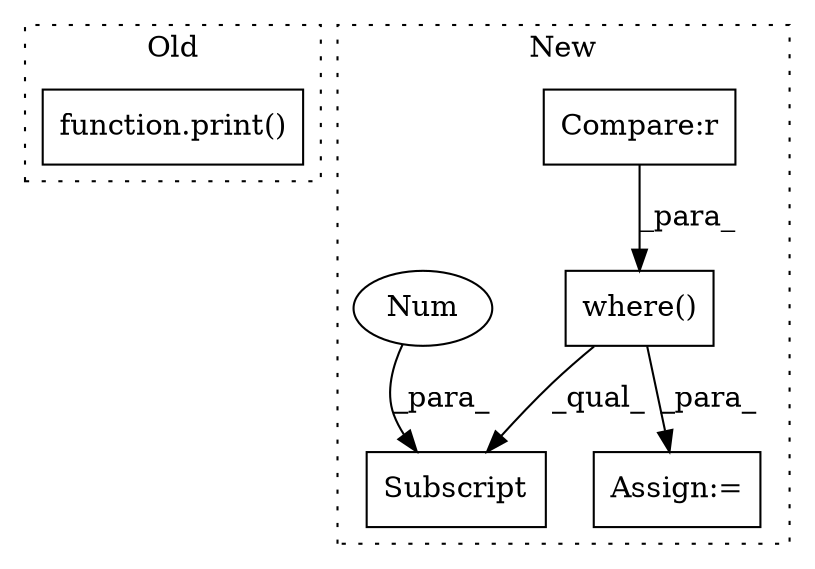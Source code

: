 digraph G {
subgraph cluster0 {
1 [label="function.print()" a="75" s="2605,2632" l="6,1" shape="box"];
label = "Old";
style="dotted";
}
subgraph cluster1 {
2 [label="where()" a="75" s="2621,2651" l="12,1" shape="box"];
3 [label="Assign:=" a="68" s="2618" l="3" shape="box"];
4 [label="Compare:r" a="40" s="2633" l="18" shape="box"];
5 [label="Subscript" a="63" s="2621,0" l="34,0" shape="box"];
6 [label="Num" a="76" s="2653" l="1" shape="ellipse"];
label = "New";
style="dotted";
}
2 -> 3 [label="_para_"];
2 -> 5 [label="_qual_"];
4 -> 2 [label="_para_"];
6 -> 5 [label="_para_"];
}